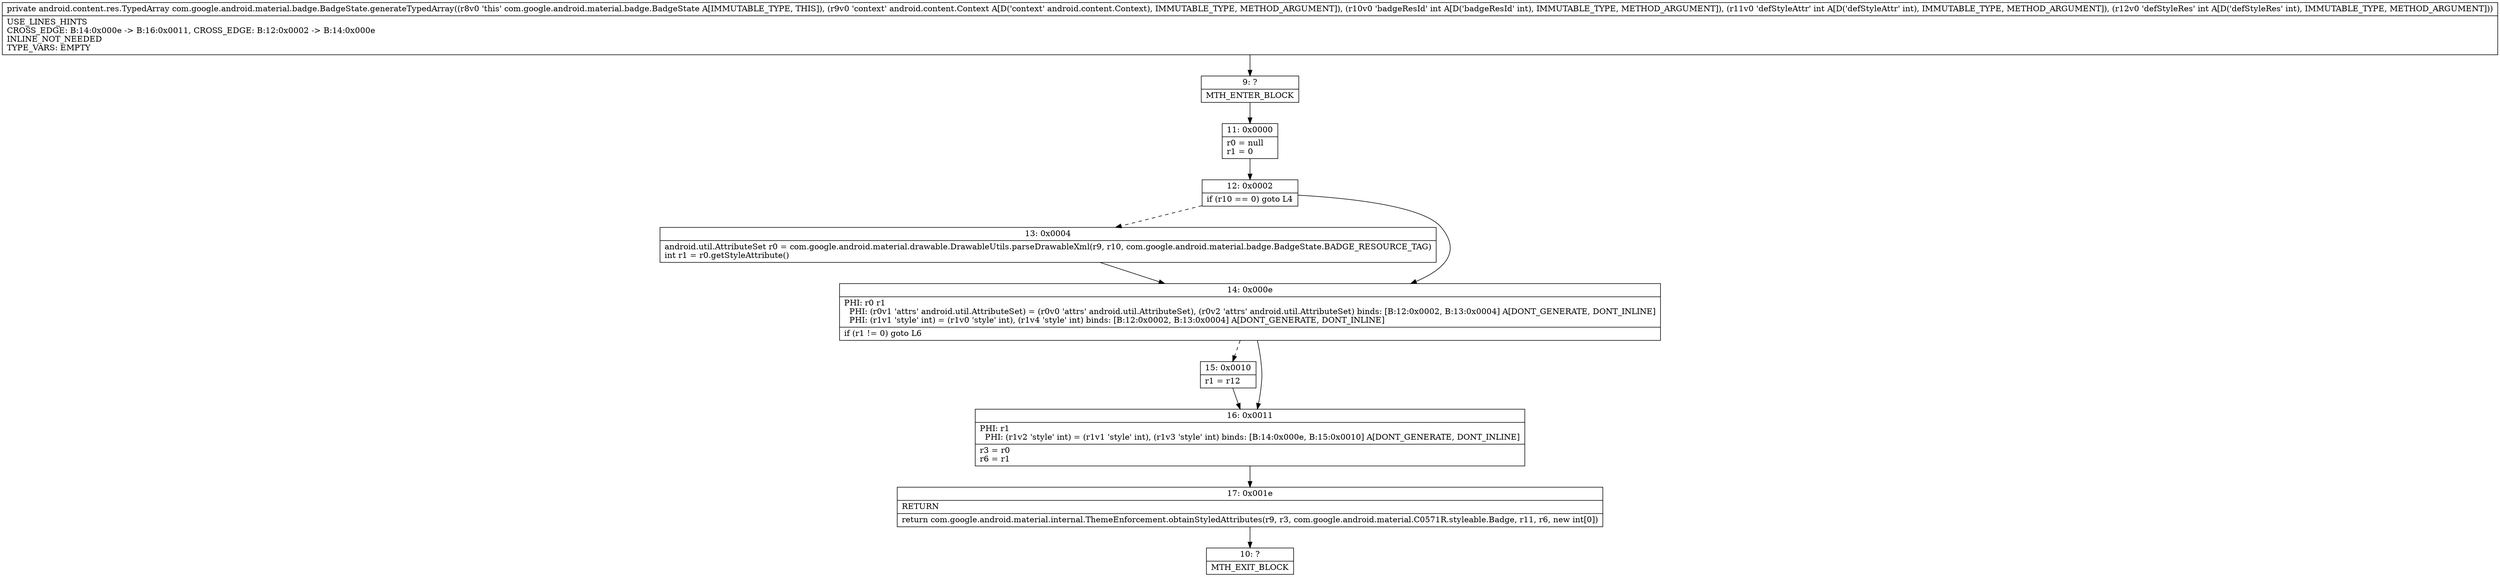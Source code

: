 digraph "CFG forcom.google.android.material.badge.BadgeState.generateTypedArray(Landroid\/content\/Context;III)Landroid\/content\/res\/TypedArray;" {
Node_9 [shape=record,label="{9\:\ ?|MTH_ENTER_BLOCK\l}"];
Node_11 [shape=record,label="{11\:\ 0x0000|r0 = null\lr1 = 0\l}"];
Node_12 [shape=record,label="{12\:\ 0x0002|if (r10 == 0) goto L4\l}"];
Node_13 [shape=record,label="{13\:\ 0x0004|android.util.AttributeSet r0 = com.google.android.material.drawable.DrawableUtils.parseDrawableXml(r9, r10, com.google.android.material.badge.BadgeState.BADGE_RESOURCE_TAG)\lint r1 = r0.getStyleAttribute()\l}"];
Node_14 [shape=record,label="{14\:\ 0x000e|PHI: r0 r1 \l  PHI: (r0v1 'attrs' android.util.AttributeSet) = (r0v0 'attrs' android.util.AttributeSet), (r0v2 'attrs' android.util.AttributeSet) binds: [B:12:0x0002, B:13:0x0004] A[DONT_GENERATE, DONT_INLINE]\l  PHI: (r1v1 'style' int) = (r1v0 'style' int), (r1v4 'style' int) binds: [B:12:0x0002, B:13:0x0004] A[DONT_GENERATE, DONT_INLINE]\l|if (r1 != 0) goto L6\l}"];
Node_15 [shape=record,label="{15\:\ 0x0010|r1 = r12\l}"];
Node_16 [shape=record,label="{16\:\ 0x0011|PHI: r1 \l  PHI: (r1v2 'style' int) = (r1v1 'style' int), (r1v3 'style' int) binds: [B:14:0x000e, B:15:0x0010] A[DONT_GENERATE, DONT_INLINE]\l|r3 = r0\lr6 = r1\l}"];
Node_17 [shape=record,label="{17\:\ 0x001e|RETURN\l|return com.google.android.material.internal.ThemeEnforcement.obtainStyledAttributes(r9, r3, com.google.android.material.C0571R.styleable.Badge, r11, r6, new int[0])\l}"];
Node_10 [shape=record,label="{10\:\ ?|MTH_EXIT_BLOCK\l}"];
MethodNode[shape=record,label="{private android.content.res.TypedArray com.google.android.material.badge.BadgeState.generateTypedArray((r8v0 'this' com.google.android.material.badge.BadgeState A[IMMUTABLE_TYPE, THIS]), (r9v0 'context' android.content.Context A[D('context' android.content.Context), IMMUTABLE_TYPE, METHOD_ARGUMENT]), (r10v0 'badgeResId' int A[D('badgeResId' int), IMMUTABLE_TYPE, METHOD_ARGUMENT]), (r11v0 'defStyleAttr' int A[D('defStyleAttr' int), IMMUTABLE_TYPE, METHOD_ARGUMENT]), (r12v0 'defStyleRes' int A[D('defStyleRes' int), IMMUTABLE_TYPE, METHOD_ARGUMENT]))  | USE_LINES_HINTS\lCROSS_EDGE: B:14:0x000e \-\> B:16:0x0011, CROSS_EDGE: B:12:0x0002 \-\> B:14:0x000e\lINLINE_NOT_NEEDED\lTYPE_VARS: EMPTY\l}"];
MethodNode -> Node_9;Node_9 -> Node_11;
Node_11 -> Node_12;
Node_12 -> Node_13[style=dashed];
Node_12 -> Node_14;
Node_13 -> Node_14;
Node_14 -> Node_15[style=dashed];
Node_14 -> Node_16;
Node_15 -> Node_16;
Node_16 -> Node_17;
Node_17 -> Node_10;
}

